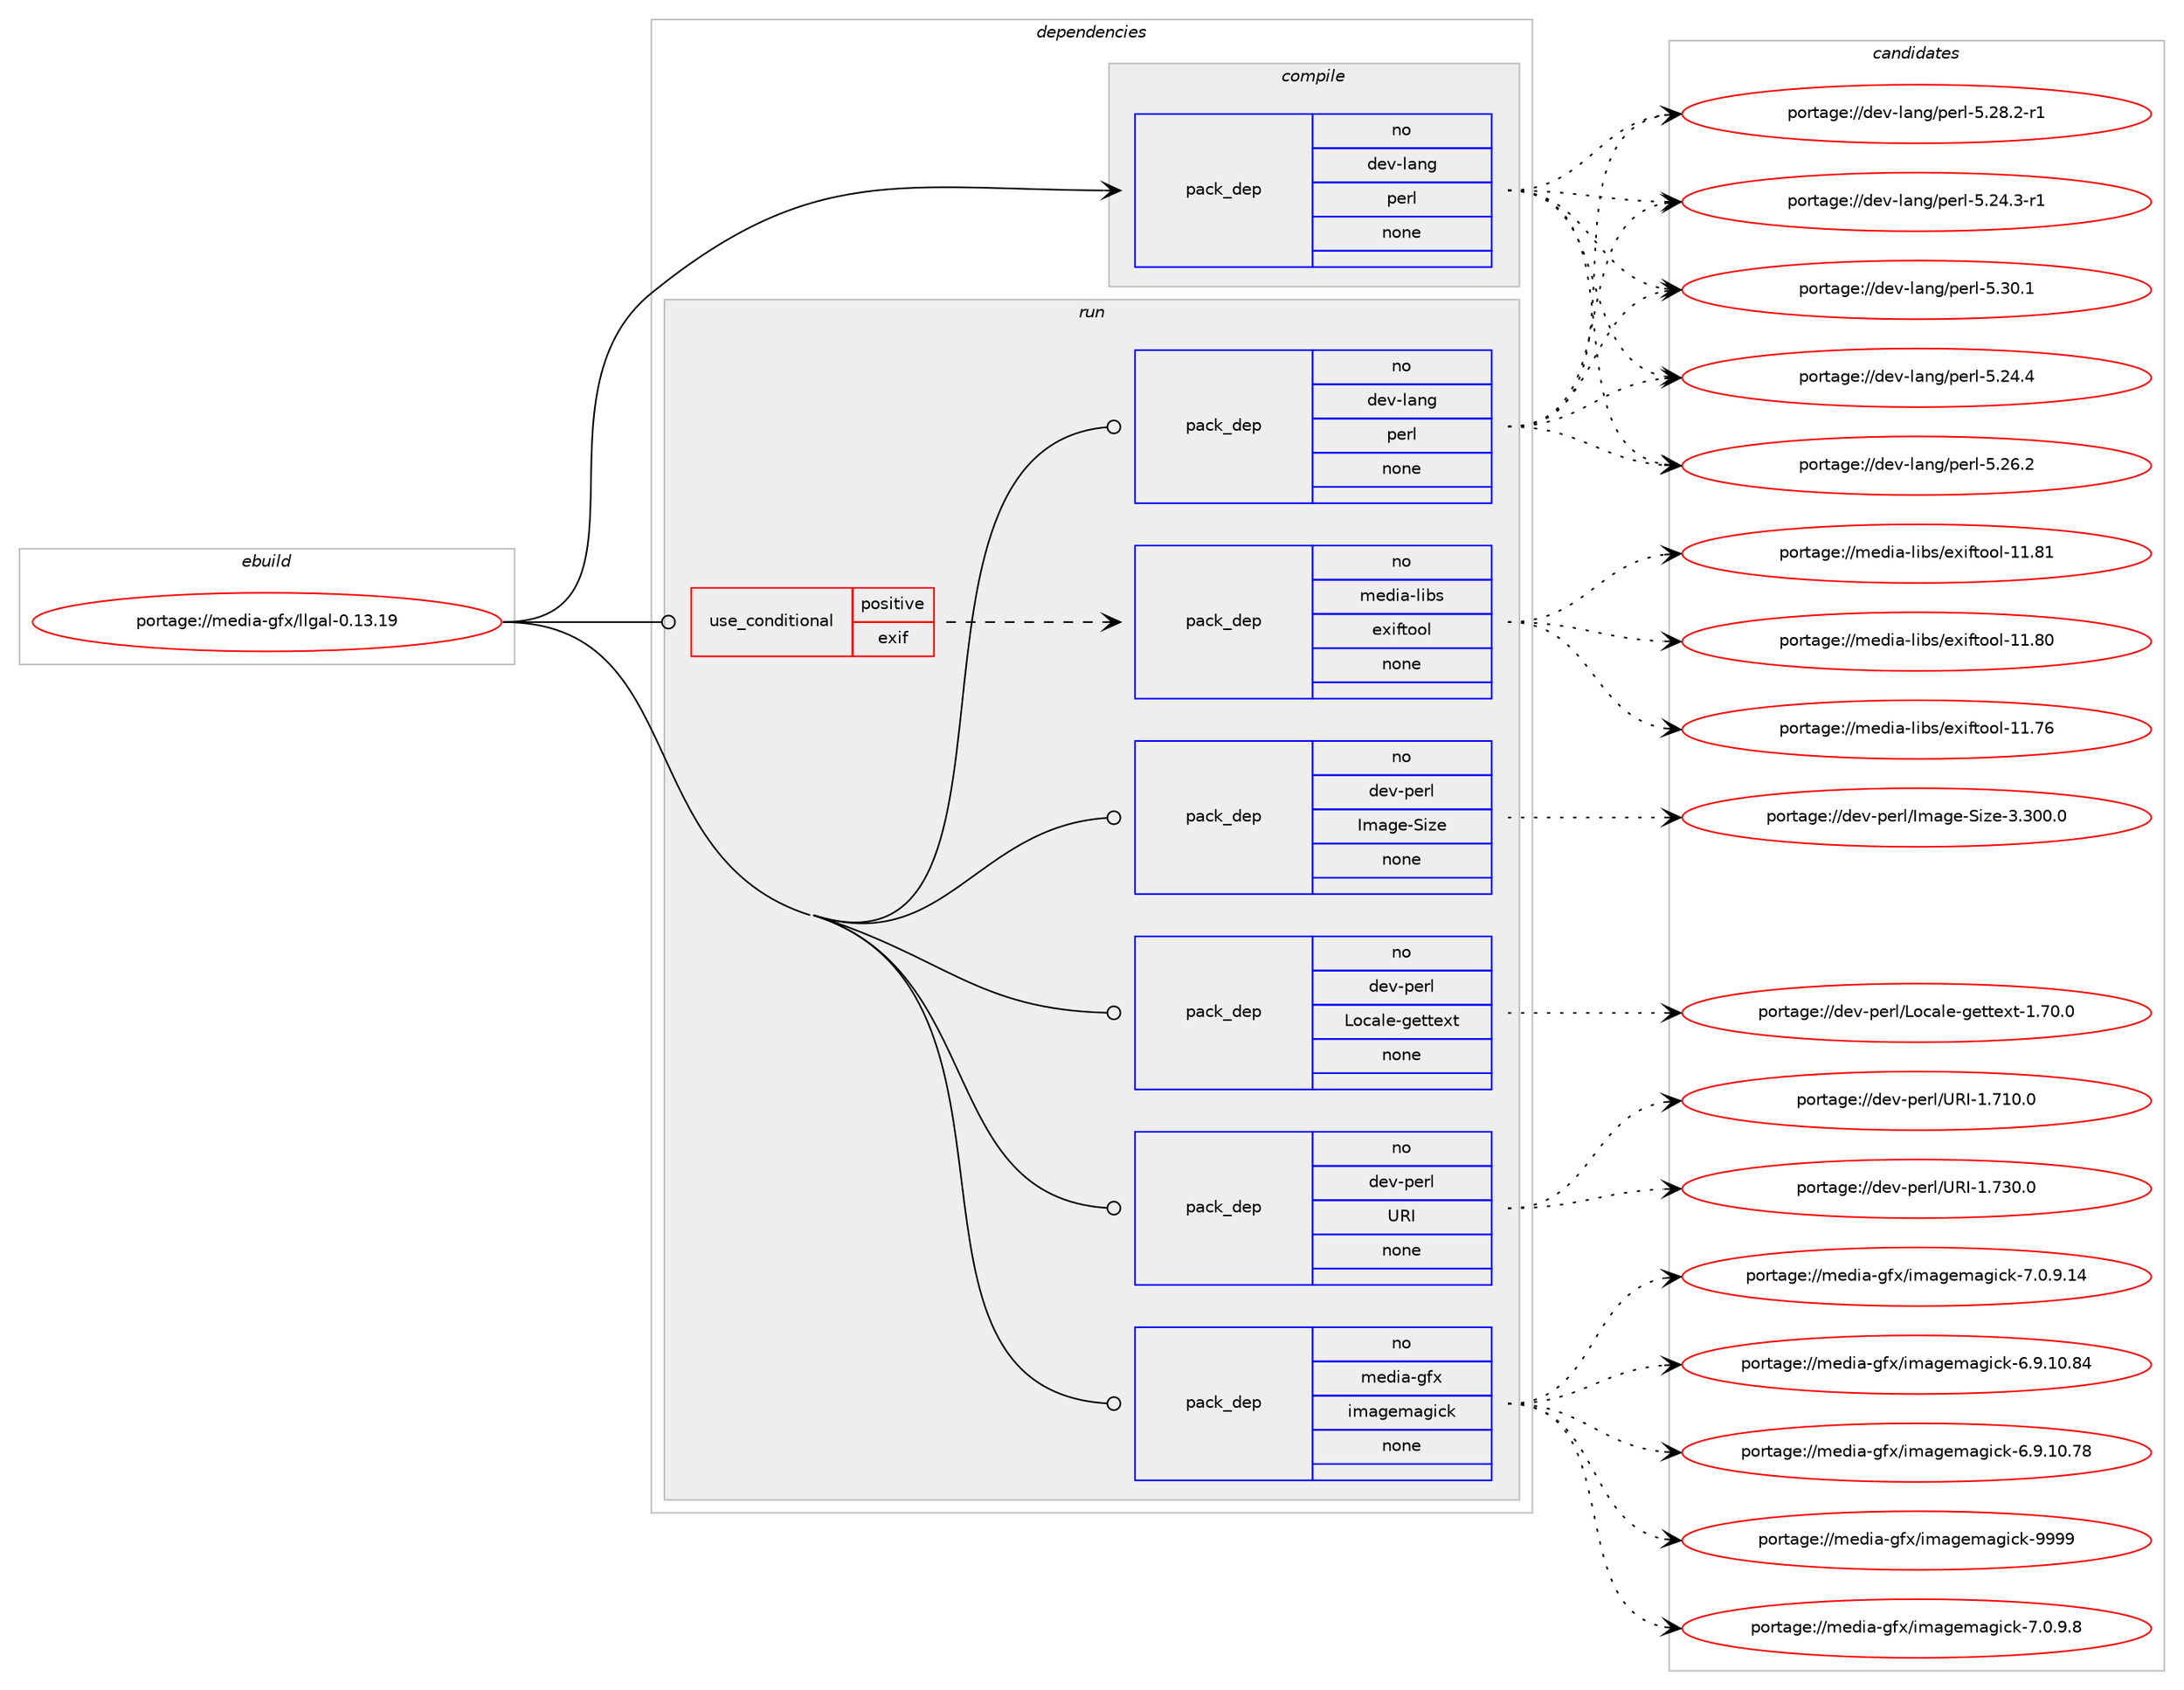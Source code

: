 digraph prolog {

# *************
# Graph options
# *************

newrank=true;
concentrate=true;
compound=true;
graph [rankdir=LR,fontname=Helvetica,fontsize=10,ranksep=1.5];#, ranksep=2.5, nodesep=0.2];
edge  [arrowhead=vee];
node  [fontname=Helvetica,fontsize=10];

# **********
# The ebuild
# **********

subgraph cluster_leftcol {
color=gray;
rank=same;
label=<<i>ebuild</i>>;
id [label="portage://media-gfx/llgal-0.13.19", color=red, width=4, href="../media-gfx/llgal-0.13.19.svg"];
}

# ****************
# The dependencies
# ****************

subgraph cluster_midcol {
color=gray;
label=<<i>dependencies</i>>;
subgraph cluster_compile {
fillcolor="#eeeeee";
style=filled;
label=<<i>compile</i>>;
subgraph pack166121 {
dependency219746 [label=<<TABLE BORDER="0" CELLBORDER="1" CELLSPACING="0" CELLPADDING="4" WIDTH="220"><TR><TD ROWSPAN="6" CELLPADDING="30">pack_dep</TD></TR><TR><TD WIDTH="110">no</TD></TR><TR><TD>dev-lang</TD></TR><TR><TD>perl</TD></TR><TR><TD>none</TD></TR><TR><TD></TD></TR></TABLE>>, shape=none, color=blue];
}
id:e -> dependency219746:w [weight=20,style="solid",arrowhead="vee"];
}
subgraph cluster_compileandrun {
fillcolor="#eeeeee";
style=filled;
label=<<i>compile and run</i>>;
}
subgraph cluster_run {
fillcolor="#eeeeee";
style=filled;
label=<<i>run</i>>;
subgraph cond50233 {
dependency219747 [label=<<TABLE BORDER="0" CELLBORDER="1" CELLSPACING="0" CELLPADDING="4"><TR><TD ROWSPAN="3" CELLPADDING="10">use_conditional</TD></TR><TR><TD>positive</TD></TR><TR><TD>exif</TD></TR></TABLE>>, shape=none, color=red];
subgraph pack166122 {
dependency219748 [label=<<TABLE BORDER="0" CELLBORDER="1" CELLSPACING="0" CELLPADDING="4" WIDTH="220"><TR><TD ROWSPAN="6" CELLPADDING="30">pack_dep</TD></TR><TR><TD WIDTH="110">no</TD></TR><TR><TD>media-libs</TD></TR><TR><TD>exiftool</TD></TR><TR><TD>none</TD></TR><TR><TD></TD></TR></TABLE>>, shape=none, color=blue];
}
dependency219747:e -> dependency219748:w [weight=20,style="dashed",arrowhead="vee"];
}
id:e -> dependency219747:w [weight=20,style="solid",arrowhead="odot"];
subgraph pack166123 {
dependency219749 [label=<<TABLE BORDER="0" CELLBORDER="1" CELLSPACING="0" CELLPADDING="4" WIDTH="220"><TR><TD ROWSPAN="6" CELLPADDING="30">pack_dep</TD></TR><TR><TD WIDTH="110">no</TD></TR><TR><TD>dev-lang</TD></TR><TR><TD>perl</TD></TR><TR><TD>none</TD></TR><TR><TD></TD></TR></TABLE>>, shape=none, color=blue];
}
id:e -> dependency219749:w [weight=20,style="solid",arrowhead="odot"];
subgraph pack166124 {
dependency219750 [label=<<TABLE BORDER="0" CELLBORDER="1" CELLSPACING="0" CELLPADDING="4" WIDTH="220"><TR><TD ROWSPAN="6" CELLPADDING="30">pack_dep</TD></TR><TR><TD WIDTH="110">no</TD></TR><TR><TD>dev-perl</TD></TR><TR><TD>Image-Size</TD></TR><TR><TD>none</TD></TR><TR><TD></TD></TR></TABLE>>, shape=none, color=blue];
}
id:e -> dependency219750:w [weight=20,style="solid",arrowhead="odot"];
subgraph pack166125 {
dependency219751 [label=<<TABLE BORDER="0" CELLBORDER="1" CELLSPACING="0" CELLPADDING="4" WIDTH="220"><TR><TD ROWSPAN="6" CELLPADDING="30">pack_dep</TD></TR><TR><TD WIDTH="110">no</TD></TR><TR><TD>dev-perl</TD></TR><TR><TD>Locale-gettext</TD></TR><TR><TD>none</TD></TR><TR><TD></TD></TR></TABLE>>, shape=none, color=blue];
}
id:e -> dependency219751:w [weight=20,style="solid",arrowhead="odot"];
subgraph pack166126 {
dependency219752 [label=<<TABLE BORDER="0" CELLBORDER="1" CELLSPACING="0" CELLPADDING="4" WIDTH="220"><TR><TD ROWSPAN="6" CELLPADDING="30">pack_dep</TD></TR><TR><TD WIDTH="110">no</TD></TR><TR><TD>dev-perl</TD></TR><TR><TD>URI</TD></TR><TR><TD>none</TD></TR><TR><TD></TD></TR></TABLE>>, shape=none, color=blue];
}
id:e -> dependency219752:w [weight=20,style="solid",arrowhead="odot"];
subgraph pack166127 {
dependency219753 [label=<<TABLE BORDER="0" CELLBORDER="1" CELLSPACING="0" CELLPADDING="4" WIDTH="220"><TR><TD ROWSPAN="6" CELLPADDING="30">pack_dep</TD></TR><TR><TD WIDTH="110">no</TD></TR><TR><TD>media-gfx</TD></TR><TR><TD>imagemagick</TD></TR><TR><TD>none</TD></TR><TR><TD></TD></TR></TABLE>>, shape=none, color=blue];
}
id:e -> dependency219753:w [weight=20,style="solid",arrowhead="odot"];
}
}

# **************
# The candidates
# **************

subgraph cluster_choices {
rank=same;
color=gray;
label=<<i>candidates</i>>;

subgraph choice166121 {
color=black;
nodesep=1;
choice10010111845108971101034711210111410845534651484649 [label="portage://dev-lang/perl-5.30.1", color=red, width=4,href="../dev-lang/perl-5.30.1.svg"];
choice100101118451089711010347112101114108455346505646504511449 [label="portage://dev-lang/perl-5.28.2-r1", color=red, width=4,href="../dev-lang/perl-5.28.2-r1.svg"];
choice10010111845108971101034711210111410845534650544650 [label="portage://dev-lang/perl-5.26.2", color=red, width=4,href="../dev-lang/perl-5.26.2.svg"];
choice10010111845108971101034711210111410845534650524652 [label="portage://dev-lang/perl-5.24.4", color=red, width=4,href="../dev-lang/perl-5.24.4.svg"];
choice100101118451089711010347112101114108455346505246514511449 [label="portage://dev-lang/perl-5.24.3-r1", color=red, width=4,href="../dev-lang/perl-5.24.3-r1.svg"];
dependency219746:e -> choice10010111845108971101034711210111410845534651484649:w [style=dotted,weight="100"];
dependency219746:e -> choice100101118451089711010347112101114108455346505646504511449:w [style=dotted,weight="100"];
dependency219746:e -> choice10010111845108971101034711210111410845534650544650:w [style=dotted,weight="100"];
dependency219746:e -> choice10010111845108971101034711210111410845534650524652:w [style=dotted,weight="100"];
dependency219746:e -> choice100101118451089711010347112101114108455346505246514511449:w [style=dotted,weight="100"];
}
subgraph choice166122 {
color=black;
nodesep=1;
choice10910110010597451081059811547101120105102116111111108454949465649 [label="portage://media-libs/exiftool-11.81", color=red, width=4,href="../media-libs/exiftool-11.81.svg"];
choice10910110010597451081059811547101120105102116111111108454949465648 [label="portage://media-libs/exiftool-11.80", color=red, width=4,href="../media-libs/exiftool-11.80.svg"];
choice10910110010597451081059811547101120105102116111111108454949465554 [label="portage://media-libs/exiftool-11.76", color=red, width=4,href="../media-libs/exiftool-11.76.svg"];
dependency219748:e -> choice10910110010597451081059811547101120105102116111111108454949465649:w [style=dotted,weight="100"];
dependency219748:e -> choice10910110010597451081059811547101120105102116111111108454949465648:w [style=dotted,weight="100"];
dependency219748:e -> choice10910110010597451081059811547101120105102116111111108454949465554:w [style=dotted,weight="100"];
}
subgraph choice166123 {
color=black;
nodesep=1;
choice10010111845108971101034711210111410845534651484649 [label="portage://dev-lang/perl-5.30.1", color=red, width=4,href="../dev-lang/perl-5.30.1.svg"];
choice100101118451089711010347112101114108455346505646504511449 [label="portage://dev-lang/perl-5.28.2-r1", color=red, width=4,href="../dev-lang/perl-5.28.2-r1.svg"];
choice10010111845108971101034711210111410845534650544650 [label="portage://dev-lang/perl-5.26.2", color=red, width=4,href="../dev-lang/perl-5.26.2.svg"];
choice10010111845108971101034711210111410845534650524652 [label="portage://dev-lang/perl-5.24.4", color=red, width=4,href="../dev-lang/perl-5.24.4.svg"];
choice100101118451089711010347112101114108455346505246514511449 [label="portage://dev-lang/perl-5.24.3-r1", color=red, width=4,href="../dev-lang/perl-5.24.3-r1.svg"];
dependency219749:e -> choice10010111845108971101034711210111410845534651484649:w [style=dotted,weight="100"];
dependency219749:e -> choice100101118451089711010347112101114108455346505646504511449:w [style=dotted,weight="100"];
dependency219749:e -> choice10010111845108971101034711210111410845534650544650:w [style=dotted,weight="100"];
dependency219749:e -> choice10010111845108971101034711210111410845534650524652:w [style=dotted,weight="100"];
dependency219749:e -> choice100101118451089711010347112101114108455346505246514511449:w [style=dotted,weight="100"];
}
subgraph choice166124 {
color=black;
nodesep=1;
choice1001011184511210111410847731099710310145831051221014551465148484648 [label="portage://dev-perl/Image-Size-3.300.0", color=red, width=4,href="../dev-perl/Image-Size-3.300.0.svg"];
dependency219750:e -> choice1001011184511210111410847731099710310145831051221014551465148484648:w [style=dotted,weight="100"];
}
subgraph choice166125 {
color=black;
nodesep=1;
choice10010111845112101114108477611199971081014510310111611610112011645494655484648 [label="portage://dev-perl/Locale-gettext-1.70.0", color=red, width=4,href="../dev-perl/Locale-gettext-1.70.0.svg"];
dependency219751:e -> choice10010111845112101114108477611199971081014510310111611610112011645494655484648:w [style=dotted,weight="100"];
}
subgraph choice166126 {
color=black;
nodesep=1;
choice10010111845112101114108478582734549465551484648 [label="portage://dev-perl/URI-1.730.0", color=red, width=4,href="../dev-perl/URI-1.730.0.svg"];
choice10010111845112101114108478582734549465549484648 [label="portage://dev-perl/URI-1.710.0", color=red, width=4,href="../dev-perl/URI-1.710.0.svg"];
dependency219752:e -> choice10010111845112101114108478582734549465551484648:w [style=dotted,weight="100"];
dependency219752:e -> choice10010111845112101114108478582734549465549484648:w [style=dotted,weight="100"];
}
subgraph choice166127 {
color=black;
nodesep=1;
choice1091011001059745103102120471051099710310110997103105991074557575757 [label="portage://media-gfx/imagemagick-9999", color=red, width=4,href="../media-gfx/imagemagick-9999.svg"];
choice1091011001059745103102120471051099710310110997103105991074555464846574656 [label="portage://media-gfx/imagemagick-7.0.9.8", color=red, width=4,href="../media-gfx/imagemagick-7.0.9.8.svg"];
choice109101100105974510310212047105109971031011099710310599107455546484657464952 [label="portage://media-gfx/imagemagick-7.0.9.14", color=red, width=4,href="../media-gfx/imagemagick-7.0.9.14.svg"];
choice10910110010597451031021204710510997103101109971031059910745544657464948465652 [label="portage://media-gfx/imagemagick-6.9.10.84", color=red, width=4,href="../media-gfx/imagemagick-6.9.10.84.svg"];
choice10910110010597451031021204710510997103101109971031059910745544657464948465556 [label="portage://media-gfx/imagemagick-6.9.10.78", color=red, width=4,href="../media-gfx/imagemagick-6.9.10.78.svg"];
dependency219753:e -> choice1091011001059745103102120471051099710310110997103105991074557575757:w [style=dotted,weight="100"];
dependency219753:e -> choice1091011001059745103102120471051099710310110997103105991074555464846574656:w [style=dotted,weight="100"];
dependency219753:e -> choice109101100105974510310212047105109971031011099710310599107455546484657464952:w [style=dotted,weight="100"];
dependency219753:e -> choice10910110010597451031021204710510997103101109971031059910745544657464948465652:w [style=dotted,weight="100"];
dependency219753:e -> choice10910110010597451031021204710510997103101109971031059910745544657464948465556:w [style=dotted,weight="100"];
}
}

}
